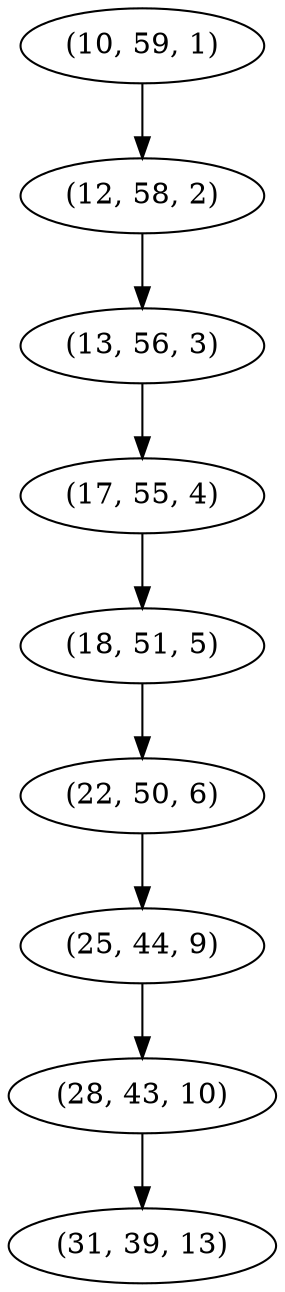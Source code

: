 digraph tree {
    "(10, 59, 1)";
    "(12, 58, 2)";
    "(13, 56, 3)";
    "(17, 55, 4)";
    "(18, 51, 5)";
    "(22, 50, 6)";
    "(25, 44, 9)";
    "(28, 43, 10)";
    "(31, 39, 13)";
    "(10, 59, 1)" -> "(12, 58, 2)";
    "(12, 58, 2)" -> "(13, 56, 3)";
    "(13, 56, 3)" -> "(17, 55, 4)";
    "(17, 55, 4)" -> "(18, 51, 5)";
    "(18, 51, 5)" -> "(22, 50, 6)";
    "(22, 50, 6)" -> "(25, 44, 9)";
    "(25, 44, 9)" -> "(28, 43, 10)";
    "(28, 43, 10)" -> "(31, 39, 13)";
}
